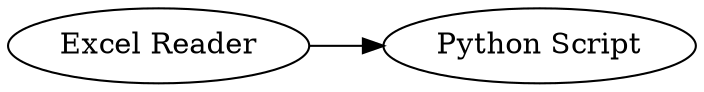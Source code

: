 digraph {
	"-2133714884685738078_2" [label="Python Script"]
	"-2133714884685738078_1" [label="Excel Reader"]
	"-2133714884685738078_1" -> "-2133714884685738078_2"
	rankdir=LR
}
